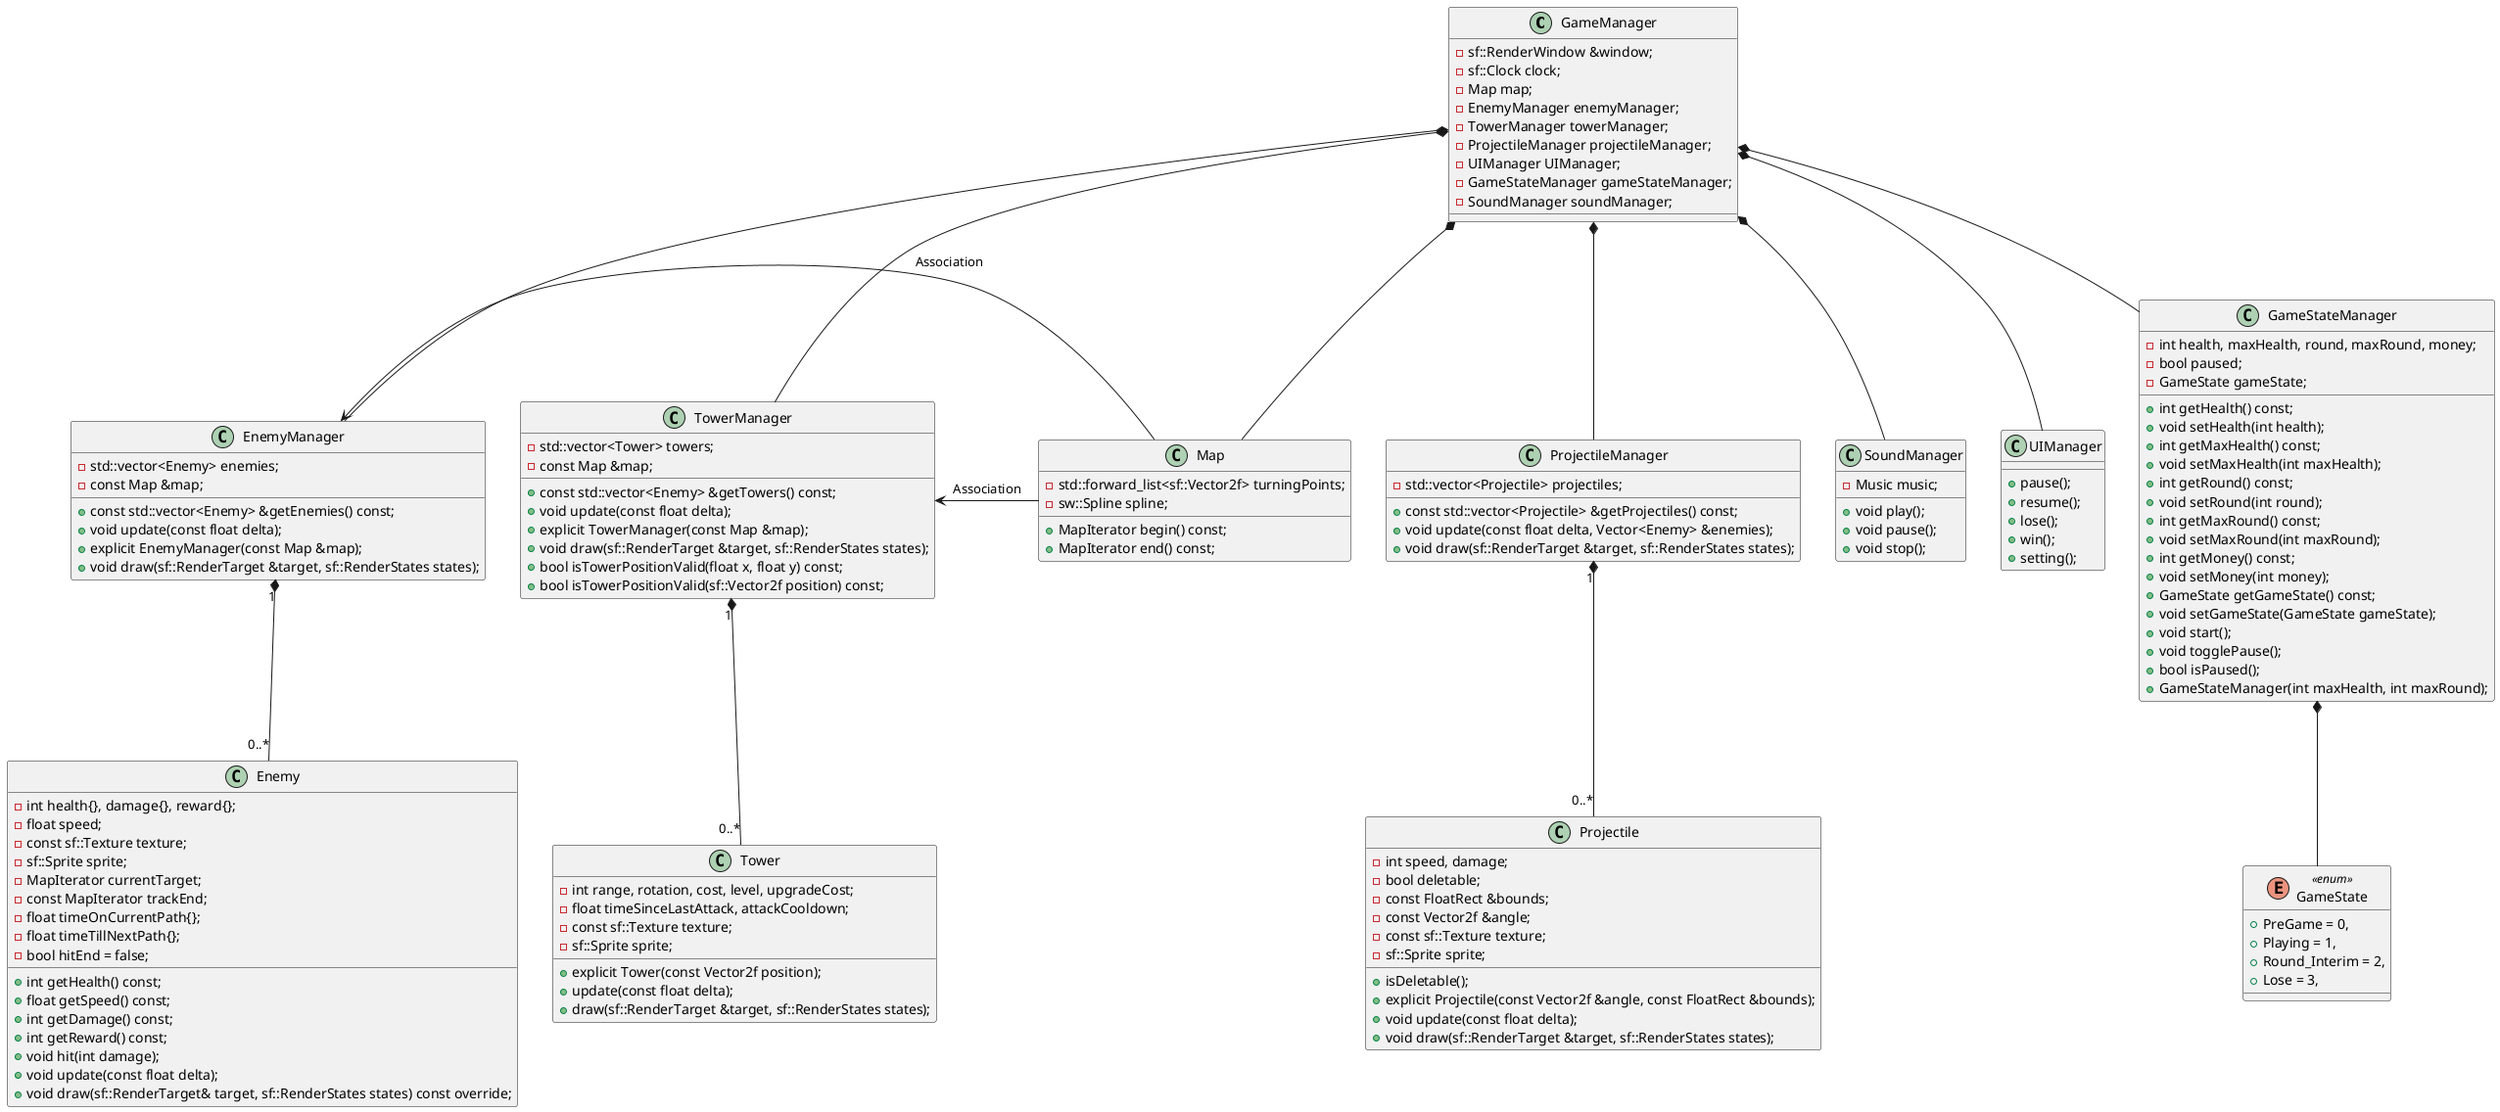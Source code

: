 @startuml
skinparam enum<<enum>> {
  BackgroundColor LightGreen
}

class GameManager {
     -sf::RenderWindow &window;
     -sf::Clock clock;
     -Map map;
     -EnemyManager enemyManager;
     -TowerManager towerManager;
     -ProjectileManager projectileManager;
     -UIManager UIManager;
     -GameStateManager gameStateManager;
     -SoundManager soundManager;
}
class Map {
    -std::forward_list<sf::Vector2f> turningPoints;
    -sw::Spline spline;
    +MapIterator begin() const;
    +MapIterator end() const;
}
class EnemyManager {
    -std::vector<Enemy> enemies;
    -const Map &map;
    +const std::vector<Enemy> &getEnemies() const;
    +void update(const float delta);
    +explicit EnemyManager(const Map &map);
    +void draw(sf::RenderTarget &target, sf::RenderStates states);
}
class Enemy{
    -int health{}, damage{}, reward{};
    -float speed;
    -const sf::Texture texture;
    -sf::Sprite sprite;
    -MapIterator currentTarget;
    -const MapIterator trackEnd;
    -float timeOnCurrentPath{};
    -float timeTillNextPath{};
    -bool hitEnd = false;
    +int getHealth() const;
    +float getSpeed() const;
    +int getDamage() const;
    +int getReward() const;
    +void hit(int damage);
    +void update(const float delta);
    +void draw(sf::RenderTarget& target, sf::RenderStates states) const override;
}
class TowerManager {
     -std::vector<Tower> towers;
     -const Map &map;
     +const std::vector<Enemy> &getTowers() const;
     +void update(const float delta);
     +explicit TowerManager(const Map &map);
     +void draw(sf::RenderTarget &target, sf::RenderStates states);
     +bool isTowerPositionValid(float x, float y) const;
     +bool isTowerPositionValid(sf::Vector2f position) const;
 }
class Tower{
     -int range, rotation, cost, level, upgradeCost;
     -float timeSinceLastAttack, attackCooldown;
     -const sf::Texture texture;
     -sf::Sprite sprite;
     +explicit Tower(const Vector2f position);
     +update(const float delta);
     +draw(sf::RenderTarget &target, sf::RenderStates states);
 }
class ProjectileManager {
    -std::vector<Projectile> projectiles;
    +const std::vector<Projectile> &getProjectiles() const;
    +void update(const float delta, Vector<Enemy> &enemies);
    +void draw(sf::RenderTarget &target, sf::RenderStates states);
}
class SoundManager {
    -Music music;
    +void play();
    +void pause();
    +void stop();
}
class Projectile {
    -int speed, damage;
    -bool deletable;
    -const FloatRect &bounds;
    -const Vector2f &angle;
    -const sf::Texture texture;
    -sf::Sprite sprite;
    +isDeletable();
    +explicit Projectile(const Vector2f &angle, const FloatRect &bounds);
    +void update(const float delta);
    +void draw(sf::RenderTarget &target, sf::RenderStates states);
}
class UIManager {
    +pause();
    +resume();
    +lose();
    +win();
    +setting();
}
class GameStateManager {
    -int health, maxHealth, round, maxRound, money;
    -bool paused;
    +int getHealth() const;
    +void setHealth(int health);
    +int getMaxHealth() const;
    +void setMaxHealth(int maxHealth);
    +int getRound() const;
    +void setRound(int round);
    +int getMaxRound() const;
    +void setMaxRound(int maxRound);
    +int getMoney() const;
    +void setMoney(int money);
    +GameState getGameState() const;
    +void setGameState(GameState gameState);
    +void start();
    +void togglePause();
    +bool isPaused();
    +GameStateManager(int maxHealth, int maxRound);
    -GameState gameState;
}
enum GameState<<enum>> {
          +PreGame = 0,
          +Playing = 1,
          +Round_Interim = 2,
          +Lose = 3,
}
GameManager *-- EnemyManager
GameManager *-- Map
GameManager *-- TowerManager
GameManager *-- ProjectileManager
GameManager *-- UIManager
GameManager *-- GameStateManager
GameStateManager *-- GameState
GameManager *-- SoundManager


EnemyManager "1" *-- "0..*" Enemy
EnemyManager <- Map : Association

TowerManager "1" *-- "0..*" Tower
TowerManager <- Map : Association

ProjectileManager "1" *-- "0..*" Projectile


@enduml